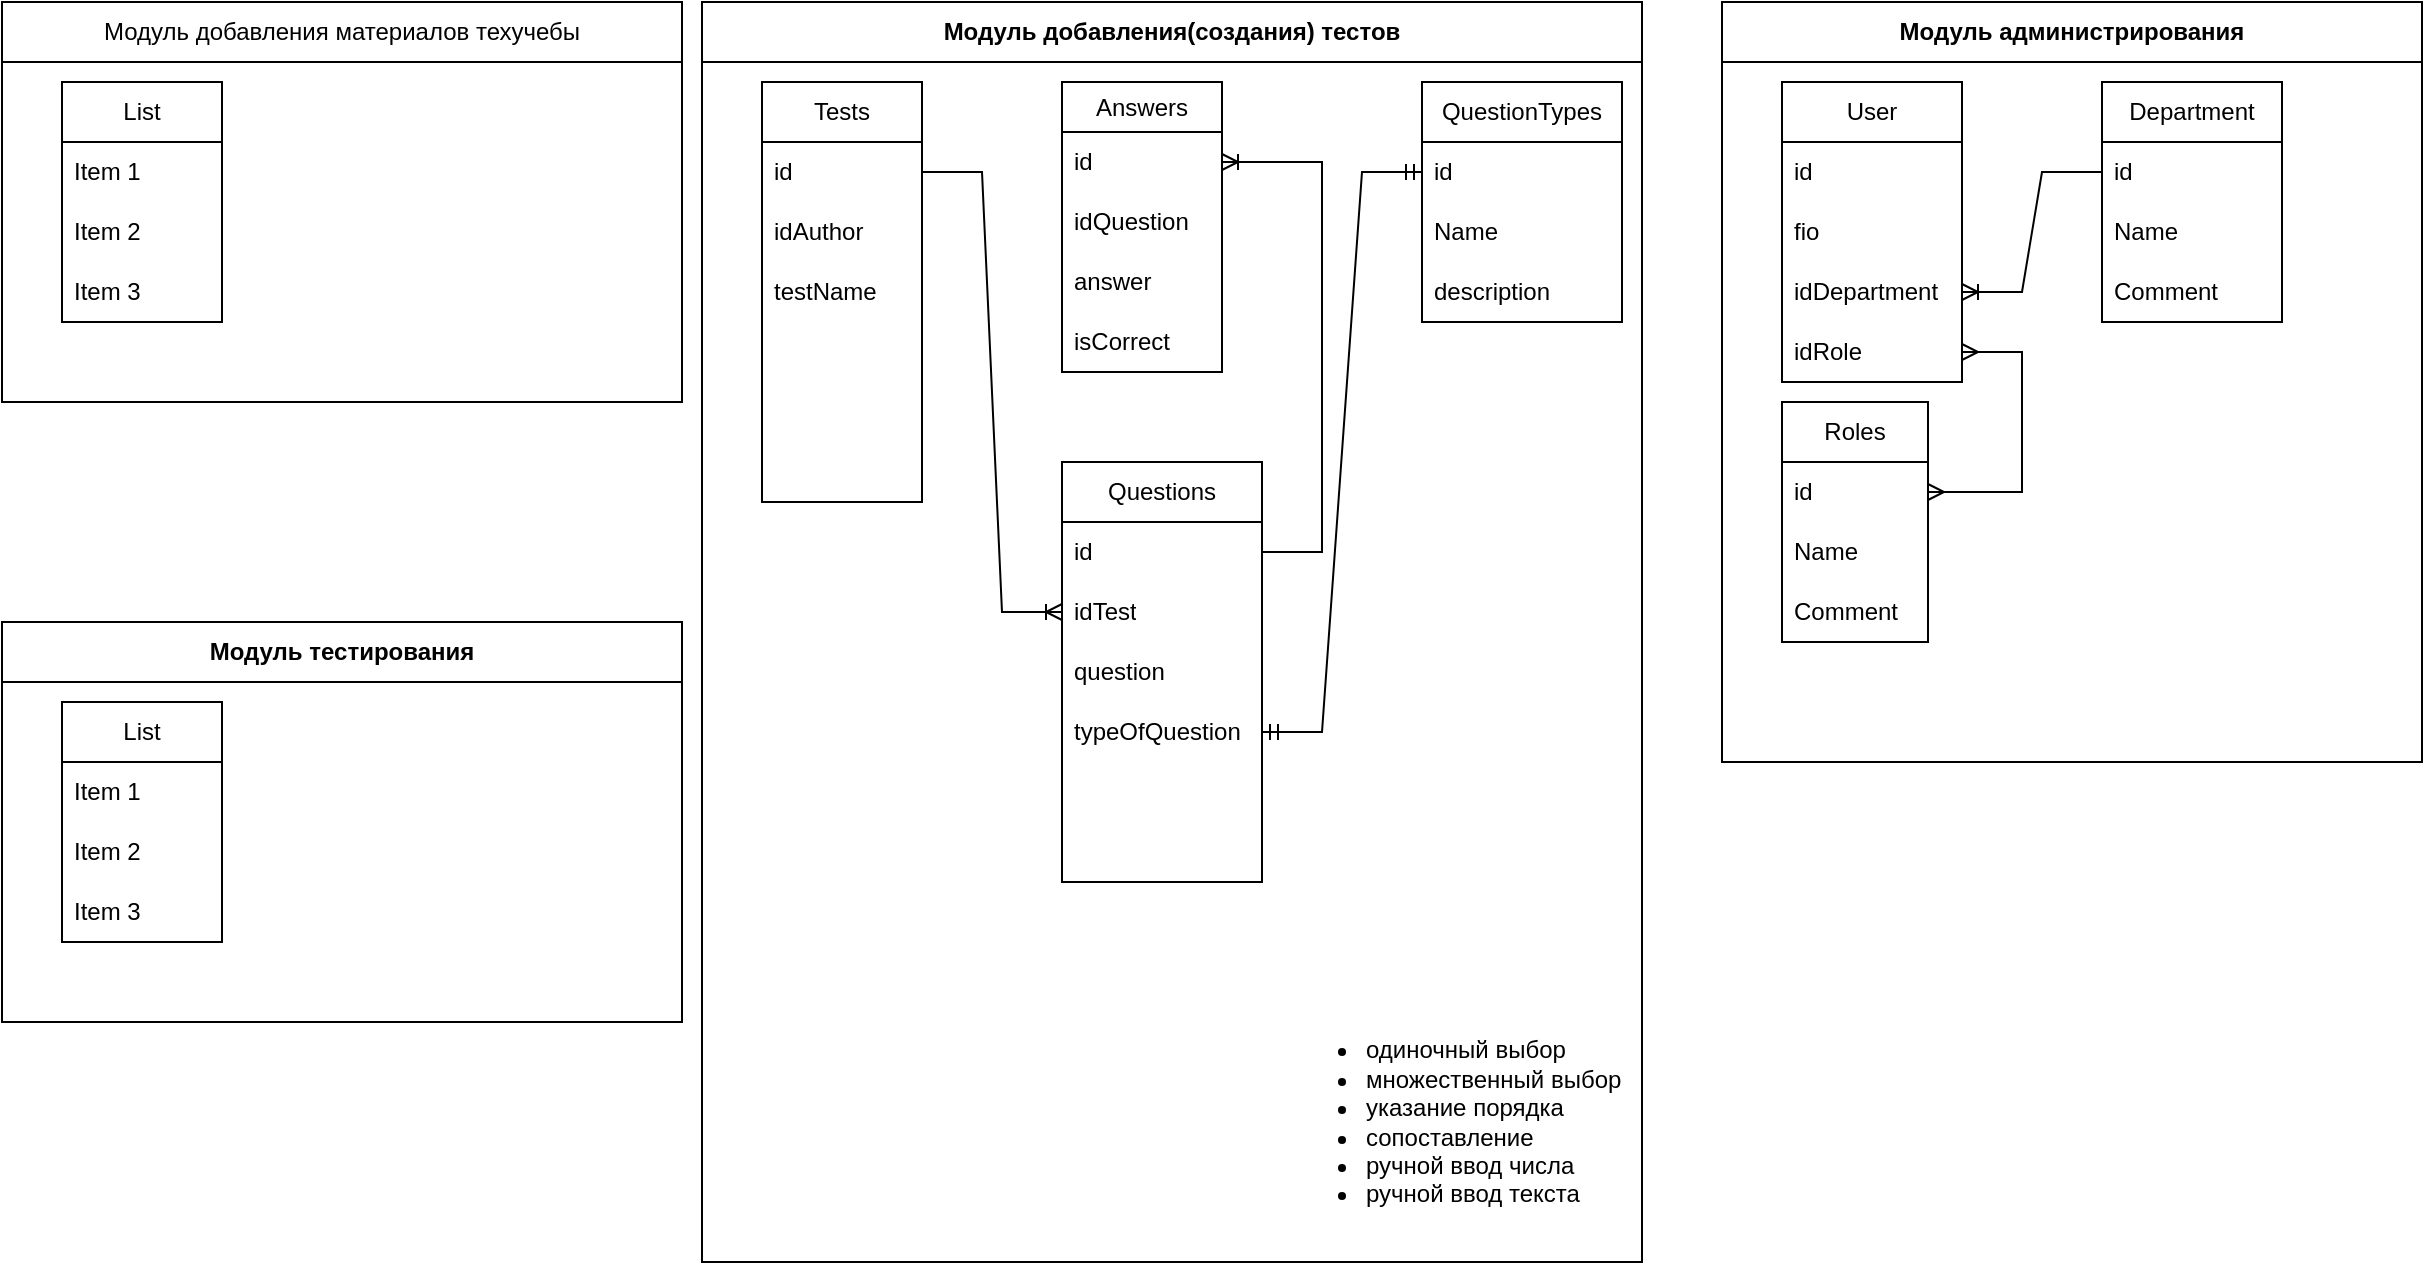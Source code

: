 <mxfile version="20.6.0" type="device"><diagram id="d7I-zBPAM5WEzvyh75w1" name="Страница 1"><mxGraphModel dx="1108" dy="482" grid="1" gridSize="10" guides="1" tooltips="1" connect="1" arrows="1" fold="1" page="1" pageScale="1" pageWidth="827" pageHeight="1169" math="0" shadow="0"><root><mxCell id="0"/><mxCell id="1" parent="0"/><mxCell id="QvEotVwJFfoYaIs1hEDY-12" value="Модуль добавления материалов техучебы" style="swimlane;whiteSpace=wrap;html=1;startSize=30;fontStyle=0" parent="1" vertex="1"><mxGeometry y="20" width="340" height="200" as="geometry"/></mxCell><mxCell id="QvEotVwJFfoYaIs1hEDY-7" value="List" style="swimlane;fontStyle=0;childLayout=stackLayout;horizontal=1;startSize=30;horizontalStack=0;resizeParent=1;resizeParentMax=0;resizeLast=0;collapsible=1;marginBottom=0;whiteSpace=wrap;html=1;" parent="QvEotVwJFfoYaIs1hEDY-12" vertex="1"><mxGeometry x="30" y="40" width="80" height="120" as="geometry"/></mxCell><mxCell id="QvEotVwJFfoYaIs1hEDY-8" value="Item 1" style="text;strokeColor=none;fillColor=none;align=left;verticalAlign=middle;spacingLeft=4;spacingRight=4;overflow=hidden;points=[[0,0.5],[1,0.5]];portConstraint=eastwest;rotatable=0;whiteSpace=wrap;html=1;" parent="QvEotVwJFfoYaIs1hEDY-7" vertex="1"><mxGeometry y="30" width="80" height="30" as="geometry"/></mxCell><mxCell id="QvEotVwJFfoYaIs1hEDY-9" value="Item 2" style="text;strokeColor=none;fillColor=none;align=left;verticalAlign=middle;spacingLeft=4;spacingRight=4;overflow=hidden;points=[[0,0.5],[1,0.5]];portConstraint=eastwest;rotatable=0;whiteSpace=wrap;html=1;" parent="QvEotVwJFfoYaIs1hEDY-7" vertex="1"><mxGeometry y="60" width="80" height="30" as="geometry"/></mxCell><mxCell id="QvEotVwJFfoYaIs1hEDY-10" value="Item 3" style="text;strokeColor=none;fillColor=none;align=left;verticalAlign=middle;spacingLeft=4;spacingRight=4;overflow=hidden;points=[[0,0.5],[1,0.5]];portConstraint=eastwest;rotatable=0;whiteSpace=wrap;html=1;" parent="QvEotVwJFfoYaIs1hEDY-7" vertex="1"><mxGeometry y="90" width="80" height="30" as="geometry"/></mxCell><mxCell id="QvEotVwJFfoYaIs1hEDY-13" value="Модуль добавления(создания) тестов" style="swimlane;whiteSpace=wrap;html=1;startSize=30;" parent="1" vertex="1"><mxGeometry x="350" y="20" width="470" height="630" as="geometry"/></mxCell><mxCell id="QvEotVwJFfoYaIs1hEDY-14" value="Tests" style="swimlane;fontStyle=0;childLayout=stackLayout;horizontal=1;startSize=30;horizontalStack=0;resizeParent=1;resizeParentMax=0;resizeLast=0;collapsible=1;marginBottom=0;whiteSpace=wrap;html=1;" parent="QvEotVwJFfoYaIs1hEDY-13" vertex="1"><mxGeometry x="30" y="40" width="80" height="210" as="geometry"/></mxCell><mxCell id="QvEotVwJFfoYaIs1hEDY-15" value="id" style="text;strokeColor=none;fillColor=none;align=left;verticalAlign=middle;spacingLeft=4;spacingRight=4;overflow=hidden;points=[[0,0.5],[1,0.5]];portConstraint=eastwest;rotatable=0;whiteSpace=wrap;html=1;" parent="QvEotVwJFfoYaIs1hEDY-14" vertex="1"><mxGeometry y="30" width="80" height="30" as="geometry"/></mxCell><mxCell id="QvEotVwJFfoYaIs1hEDY-16" value="idAuthor" style="text;strokeColor=none;fillColor=none;align=left;verticalAlign=middle;spacingLeft=4;spacingRight=4;overflow=hidden;points=[[0,0.5],[1,0.5]];portConstraint=eastwest;rotatable=0;whiteSpace=wrap;html=1;" parent="QvEotVwJFfoYaIs1hEDY-14" vertex="1"><mxGeometry y="60" width="80" height="30" as="geometry"/></mxCell><mxCell id="QvEotVwJFfoYaIs1hEDY-17" value="testName" style="text;strokeColor=none;fillColor=none;align=left;verticalAlign=middle;spacingLeft=4;spacingRight=4;overflow=hidden;points=[[0,0.5],[1,0.5]];portConstraint=eastwest;rotatable=0;whiteSpace=wrap;html=1;" parent="QvEotVwJFfoYaIs1hEDY-14" vertex="1"><mxGeometry y="90" width="80" height="30" as="geometry"/></mxCell><mxCell id="QvEotVwJFfoYaIs1hEDY-50" style="text;strokeColor=none;fillColor=none;align=left;verticalAlign=middle;spacingLeft=4;spacingRight=4;overflow=hidden;points=[[0,0.5],[1,0.5]];portConstraint=eastwest;rotatable=0;whiteSpace=wrap;html=1;" parent="QvEotVwJFfoYaIs1hEDY-14" vertex="1"><mxGeometry y="120" width="80" height="30" as="geometry"/></mxCell><mxCell id="QvEotVwJFfoYaIs1hEDY-51" style="text;strokeColor=none;fillColor=none;align=left;verticalAlign=middle;spacingLeft=4;spacingRight=4;overflow=hidden;points=[[0,0.5],[1,0.5]];portConstraint=eastwest;rotatable=0;whiteSpace=wrap;html=1;" parent="QvEotVwJFfoYaIs1hEDY-14" vertex="1"><mxGeometry y="150" width="80" height="30" as="geometry"/></mxCell><mxCell id="QvEotVwJFfoYaIs1hEDY-52" style="text;strokeColor=none;fillColor=none;align=left;verticalAlign=middle;spacingLeft=4;spacingRight=4;overflow=hidden;points=[[0,0.5],[1,0.5]];portConstraint=eastwest;rotatable=0;whiteSpace=wrap;html=1;" parent="QvEotVwJFfoYaIs1hEDY-14" vertex="1"><mxGeometry y="180" width="80" height="30" as="geometry"/></mxCell><mxCell id="QvEotVwJFfoYaIs1hEDY-53" value="Questions" style="swimlane;fontStyle=0;childLayout=stackLayout;horizontal=1;startSize=30;horizontalStack=0;resizeParent=1;resizeParentMax=0;resizeLast=0;collapsible=1;marginBottom=0;whiteSpace=wrap;html=1;" parent="QvEotVwJFfoYaIs1hEDY-13" vertex="1"><mxGeometry x="180" y="230" width="100" height="210" as="geometry"><mxRectangle x="180" y="200" width="90" height="30" as="alternateBounds"/></mxGeometry></mxCell><mxCell id="QvEotVwJFfoYaIs1hEDY-54" value="id" style="text;strokeColor=none;fillColor=none;align=left;verticalAlign=middle;spacingLeft=4;spacingRight=4;overflow=hidden;points=[[0,0.5],[1,0.5]];portConstraint=eastwest;rotatable=0;whiteSpace=wrap;html=1;" parent="QvEotVwJFfoYaIs1hEDY-53" vertex="1"><mxGeometry y="30" width="100" height="30" as="geometry"/></mxCell><mxCell id="QvEotVwJFfoYaIs1hEDY-55" value="idTest" style="text;strokeColor=none;fillColor=none;align=left;verticalAlign=middle;spacingLeft=4;spacingRight=4;overflow=hidden;points=[[0,0.5],[1,0.5]];portConstraint=eastwest;rotatable=0;whiteSpace=wrap;html=1;" parent="QvEotVwJFfoYaIs1hEDY-53" vertex="1"><mxGeometry y="60" width="100" height="30" as="geometry"/></mxCell><mxCell id="QvEotVwJFfoYaIs1hEDY-56" value="question" style="text;strokeColor=none;fillColor=none;align=left;verticalAlign=middle;spacingLeft=4;spacingRight=4;overflow=hidden;points=[[0,0.5],[1,0.5]];portConstraint=eastwest;rotatable=0;whiteSpace=wrap;html=1;" parent="QvEotVwJFfoYaIs1hEDY-53" vertex="1"><mxGeometry y="90" width="100" height="30" as="geometry"/></mxCell><mxCell id="QvEotVwJFfoYaIs1hEDY-57" value="typeOfQuestion" style="text;strokeColor=none;fillColor=none;align=left;verticalAlign=middle;spacingLeft=4;spacingRight=4;overflow=hidden;points=[[0,0.5],[1,0.5]];portConstraint=eastwest;rotatable=0;whiteSpace=wrap;html=1;" parent="QvEotVwJFfoYaIs1hEDY-53" vertex="1"><mxGeometry y="120" width="100" height="30" as="geometry"/></mxCell><mxCell id="QvEotVwJFfoYaIs1hEDY-58" style="text;strokeColor=none;fillColor=none;align=left;verticalAlign=middle;spacingLeft=4;spacingRight=4;overflow=hidden;points=[[0,0.5],[1,0.5]];portConstraint=eastwest;rotatable=0;whiteSpace=wrap;html=1;" parent="QvEotVwJFfoYaIs1hEDY-53" vertex="1"><mxGeometry y="150" width="100" height="30" as="geometry"/></mxCell><mxCell id="QvEotVwJFfoYaIs1hEDY-59" style="text;strokeColor=none;fillColor=none;align=left;verticalAlign=middle;spacingLeft=4;spacingRight=4;overflow=hidden;points=[[0,0.5],[1,0.5]];portConstraint=eastwest;rotatable=0;whiteSpace=wrap;html=1;" parent="QvEotVwJFfoYaIs1hEDY-53" vertex="1"><mxGeometry y="180" width="100" height="30" as="geometry"/></mxCell><mxCell id="QvEotVwJFfoYaIs1hEDY-67" value="" style="edgeStyle=entityRelationEdgeStyle;fontSize=12;html=1;endArrow=ERmandOne;startArrow=ERmandOne;rounded=0;" parent="QvEotVwJFfoYaIs1hEDY-13" source="QvEotVwJFfoYaIs1hEDY-57" target="QvEotVwJFfoYaIs1hEDY-61" edge="1"><mxGeometry width="100" height="100" relative="1" as="geometry"><mxPoint x="170" y="230" as="sourcePoint"/><mxPoint x="270" y="130" as="targetPoint"/></mxGeometry></mxCell><mxCell id="QvEotVwJFfoYaIs1hEDY-68" value="" style="edgeStyle=entityRelationEdgeStyle;fontSize=12;html=1;endArrow=ERoneToMany;rounded=0;" parent="QvEotVwJFfoYaIs1hEDY-13" source="QvEotVwJFfoYaIs1hEDY-15" target="QvEotVwJFfoYaIs1hEDY-55" edge="1"><mxGeometry width="100" height="100" relative="1" as="geometry"><mxPoint x="130" y="240" as="sourcePoint"/><mxPoint x="230" y="140" as="targetPoint"/></mxGeometry></mxCell><mxCell id="QvEotVwJFfoYaIs1hEDY-69" value="Answers" style="swimlane;fontStyle=0;childLayout=stackLayout;horizontal=1;startSize=25;horizontalStack=0;resizeParent=1;resizeParentMax=0;resizeLast=0;collapsible=1;marginBottom=0;whiteSpace=wrap;html=1;" parent="QvEotVwJFfoYaIs1hEDY-13" vertex="1"><mxGeometry x="180" y="40" width="80" height="145" as="geometry"/></mxCell><mxCell id="QvEotVwJFfoYaIs1hEDY-70" value="id" style="text;strokeColor=none;fillColor=none;align=left;verticalAlign=middle;spacingLeft=4;spacingRight=4;overflow=hidden;points=[[0,0.5],[1,0.5]];portConstraint=eastwest;rotatable=0;whiteSpace=wrap;html=1;" parent="QvEotVwJFfoYaIs1hEDY-69" vertex="1"><mxGeometry y="25" width="80" height="30" as="geometry"/></mxCell><mxCell id="QvEotVwJFfoYaIs1hEDY-71" value="idQuestion" style="text;strokeColor=none;fillColor=none;align=left;verticalAlign=middle;spacingLeft=4;spacingRight=4;overflow=hidden;points=[[0,0.5],[1,0.5]];portConstraint=eastwest;rotatable=0;whiteSpace=wrap;html=1;" parent="QvEotVwJFfoYaIs1hEDY-69" vertex="1"><mxGeometry y="55" width="80" height="30" as="geometry"/></mxCell><mxCell id="QvEotVwJFfoYaIs1hEDY-72" value="answer" style="text;strokeColor=none;fillColor=none;align=left;verticalAlign=middle;spacingLeft=4;spacingRight=4;overflow=hidden;points=[[0,0.5],[1,0.5]];portConstraint=eastwest;rotatable=0;whiteSpace=wrap;html=1;" parent="QvEotVwJFfoYaIs1hEDY-69" vertex="1"><mxGeometry y="85" width="80" height="30" as="geometry"/></mxCell><mxCell id="QvEotVwJFfoYaIs1hEDY-75" value="isCorrect" style="text;strokeColor=none;fillColor=none;align=left;verticalAlign=middle;spacingLeft=4;spacingRight=4;overflow=hidden;points=[[0,0.5],[1,0.5]];portConstraint=eastwest;rotatable=0;whiteSpace=wrap;html=1;" parent="QvEotVwJFfoYaIs1hEDY-69" vertex="1"><mxGeometry y="115" width="80" height="30" as="geometry"/></mxCell><mxCell id="QvEotVwJFfoYaIs1hEDY-73" value="" style="edgeStyle=entityRelationEdgeStyle;fontSize=12;html=1;endArrow=ERoneToMany;rounded=0;" parent="QvEotVwJFfoYaIs1hEDY-13" source="QvEotVwJFfoYaIs1hEDY-54" target="QvEotVwJFfoYaIs1hEDY-70" edge="1"><mxGeometry width="100" height="100" relative="1" as="geometry"><mxPoint x="130" y="240" as="sourcePoint"/><mxPoint x="230" y="140" as="targetPoint"/></mxGeometry></mxCell><mxCell id="QvEotVwJFfoYaIs1hEDY-60" value="QuestionTypes" style="swimlane;fontStyle=0;childLayout=stackLayout;horizontal=1;startSize=30;horizontalStack=0;resizeParent=1;resizeParentMax=0;resizeLast=0;collapsible=1;marginBottom=0;whiteSpace=wrap;html=1;" parent="QvEotVwJFfoYaIs1hEDY-13" vertex="1"><mxGeometry x="360" y="40" width="100" height="120" as="geometry"/></mxCell><mxCell id="QvEotVwJFfoYaIs1hEDY-61" value="id" style="text;strokeColor=none;fillColor=none;align=left;verticalAlign=middle;spacingLeft=4;spacingRight=4;overflow=hidden;points=[[0,0.5],[1,0.5]];portConstraint=eastwest;rotatable=0;whiteSpace=wrap;html=1;" parent="QvEotVwJFfoYaIs1hEDY-60" vertex="1"><mxGeometry y="30" width="100" height="30" as="geometry"/></mxCell><mxCell id="QvEotVwJFfoYaIs1hEDY-62" value="Name" style="text;strokeColor=none;fillColor=none;align=left;verticalAlign=middle;spacingLeft=4;spacingRight=4;overflow=hidden;points=[[0,0.5],[1,0.5]];portConstraint=eastwest;rotatable=0;whiteSpace=wrap;html=1;" parent="QvEotVwJFfoYaIs1hEDY-60" vertex="1"><mxGeometry y="60" width="100" height="30" as="geometry"/></mxCell><mxCell id="QvEotVwJFfoYaIs1hEDY-63" value="description" style="text;strokeColor=none;fillColor=none;align=left;verticalAlign=middle;spacingLeft=4;spacingRight=4;overflow=hidden;points=[[0,0.5],[1,0.5]];portConstraint=eastwest;rotatable=0;whiteSpace=wrap;html=1;" parent="QvEotVwJFfoYaIs1hEDY-60" vertex="1"><mxGeometry y="90" width="100" height="30" as="geometry"/></mxCell><mxCell id="0ZQ5cbogIZvacXiDDmxe-1" value="&lt;ul&gt;&lt;li&gt;одиночный выбор&lt;/li&gt;&lt;li&gt;множественный выбор&lt;/li&gt;&lt;li&gt;указание порядка&lt;/li&gt;&lt;li&gt;сопоставление&lt;/li&gt;&lt;li&gt;ручной ввод числа&lt;/li&gt;&lt;li&gt;ручной ввод текста&lt;/li&gt;&lt;/ul&gt;" style="text;strokeColor=none;fillColor=none;html=1;whiteSpace=wrap;verticalAlign=middle;overflow=hidden;" vertex="1" parent="QvEotVwJFfoYaIs1hEDY-13"><mxGeometry x="290" y="500" width="170" height="120" as="geometry"/></mxCell><mxCell id="QvEotVwJFfoYaIs1hEDY-18" value="Модуль тестирования" style="swimlane;whiteSpace=wrap;html=1;startSize=30;" parent="1" vertex="1"><mxGeometry y="330" width="340" height="200" as="geometry"/></mxCell><mxCell id="QvEotVwJFfoYaIs1hEDY-19" value="List" style="swimlane;fontStyle=0;childLayout=stackLayout;horizontal=1;startSize=30;horizontalStack=0;resizeParent=1;resizeParentMax=0;resizeLast=0;collapsible=1;marginBottom=0;whiteSpace=wrap;html=1;" parent="QvEotVwJFfoYaIs1hEDY-18" vertex="1"><mxGeometry x="30" y="40" width="80" height="120" as="geometry"/></mxCell><mxCell id="QvEotVwJFfoYaIs1hEDY-20" value="Item 1" style="text;strokeColor=none;fillColor=none;align=left;verticalAlign=middle;spacingLeft=4;spacingRight=4;overflow=hidden;points=[[0,0.5],[1,0.5]];portConstraint=eastwest;rotatable=0;whiteSpace=wrap;html=1;" parent="QvEotVwJFfoYaIs1hEDY-19" vertex="1"><mxGeometry y="30" width="80" height="30" as="geometry"/></mxCell><mxCell id="QvEotVwJFfoYaIs1hEDY-21" value="Item 2" style="text;strokeColor=none;fillColor=none;align=left;verticalAlign=middle;spacingLeft=4;spacingRight=4;overflow=hidden;points=[[0,0.5],[1,0.5]];portConstraint=eastwest;rotatable=0;whiteSpace=wrap;html=1;" parent="QvEotVwJFfoYaIs1hEDY-19" vertex="1"><mxGeometry y="60" width="80" height="30" as="geometry"/></mxCell><mxCell id="QvEotVwJFfoYaIs1hEDY-22" value="Item 3" style="text;strokeColor=none;fillColor=none;align=left;verticalAlign=middle;spacingLeft=4;spacingRight=4;overflow=hidden;points=[[0,0.5],[1,0.5]];portConstraint=eastwest;rotatable=0;whiteSpace=wrap;html=1;" parent="QvEotVwJFfoYaIs1hEDY-19" vertex="1"><mxGeometry y="90" width="80" height="30" as="geometry"/></mxCell><mxCell id="QvEotVwJFfoYaIs1hEDY-23" value="Модуль администрирования" style="swimlane;whiteSpace=wrap;html=1;startSize=30;" parent="1" vertex="1"><mxGeometry x="860" y="20" width="350" height="380" as="geometry"/></mxCell><mxCell id="QvEotVwJFfoYaIs1hEDY-24" value="User" style="swimlane;fontStyle=0;childLayout=stackLayout;horizontal=1;startSize=30;horizontalStack=0;resizeParent=1;resizeParentMax=0;resizeLast=0;collapsible=1;marginBottom=0;whiteSpace=wrap;html=1;" parent="QvEotVwJFfoYaIs1hEDY-23" vertex="1"><mxGeometry x="30" y="40" width="90" height="150" as="geometry"/></mxCell><mxCell id="QvEotVwJFfoYaIs1hEDY-25" value="id" style="text;strokeColor=none;fillColor=none;align=left;verticalAlign=middle;spacingLeft=4;spacingRight=4;overflow=hidden;points=[[0,0.5],[1,0.5]];portConstraint=eastwest;rotatable=0;whiteSpace=wrap;html=1;" parent="QvEotVwJFfoYaIs1hEDY-24" vertex="1"><mxGeometry y="30" width="90" height="30" as="geometry"/></mxCell><mxCell id="QvEotVwJFfoYaIs1hEDY-26" value="fio" style="text;strokeColor=none;fillColor=none;align=left;verticalAlign=middle;spacingLeft=4;spacingRight=4;overflow=hidden;points=[[0,0.5],[1,0.5]];portConstraint=eastwest;rotatable=0;whiteSpace=wrap;html=1;" parent="QvEotVwJFfoYaIs1hEDY-24" vertex="1"><mxGeometry y="60" width="90" height="30" as="geometry"/></mxCell><mxCell id="QvEotVwJFfoYaIs1hEDY-39" value="idDepartment" style="text;strokeColor=none;fillColor=none;align=left;verticalAlign=middle;spacingLeft=4;spacingRight=4;overflow=hidden;points=[[0,0.5],[1,0.5]];portConstraint=eastwest;rotatable=0;whiteSpace=wrap;html=1;" parent="QvEotVwJFfoYaIs1hEDY-24" vertex="1"><mxGeometry y="90" width="90" height="30" as="geometry"/></mxCell><mxCell id="QvEotVwJFfoYaIs1hEDY-48" value="idRole" style="text;strokeColor=none;fillColor=none;align=left;verticalAlign=middle;spacingLeft=4;spacingRight=4;overflow=hidden;points=[[0,0.5],[1,0.5]];portConstraint=eastwest;rotatable=0;whiteSpace=wrap;html=1;" parent="QvEotVwJFfoYaIs1hEDY-24" vertex="1"><mxGeometry y="120" width="90" height="30" as="geometry"/></mxCell><mxCell id="QvEotVwJFfoYaIs1hEDY-28" value="Department" style="swimlane;fontStyle=0;childLayout=stackLayout;horizontal=1;startSize=30;horizontalStack=0;resizeParent=1;resizeParentMax=0;resizeLast=0;collapsible=1;marginBottom=0;whiteSpace=wrap;html=1;" parent="QvEotVwJFfoYaIs1hEDY-23" vertex="1"><mxGeometry x="190" y="40" width="90" height="120" as="geometry"><mxRectangle x="120" y="40" width="130" height="30" as="alternateBounds"/></mxGeometry></mxCell><mxCell id="QvEotVwJFfoYaIs1hEDY-29" value="id" style="text;strokeColor=none;fillColor=none;align=left;verticalAlign=middle;spacingLeft=4;spacingRight=4;overflow=hidden;points=[[0,0.5],[1,0.5]];portConstraint=eastwest;rotatable=0;whiteSpace=wrap;html=1;" parent="QvEotVwJFfoYaIs1hEDY-28" vertex="1"><mxGeometry y="30" width="90" height="30" as="geometry"/></mxCell><mxCell id="QvEotVwJFfoYaIs1hEDY-30" value="Name" style="text;strokeColor=none;fillColor=none;align=left;verticalAlign=middle;spacingLeft=4;spacingRight=4;overflow=hidden;points=[[0,0.5],[1,0.5]];portConstraint=eastwest;rotatable=0;whiteSpace=wrap;html=1;" parent="QvEotVwJFfoYaIs1hEDY-28" vertex="1"><mxGeometry y="60" width="90" height="30" as="geometry"/></mxCell><mxCell id="QvEotVwJFfoYaIs1hEDY-38" value="Comment" style="text;strokeColor=none;fillColor=none;align=left;verticalAlign=middle;spacingLeft=4;spacingRight=4;overflow=hidden;points=[[0,0.5],[1,0.5]];portConstraint=eastwest;rotatable=0;whiteSpace=wrap;html=1;" parent="QvEotVwJFfoYaIs1hEDY-28" vertex="1"><mxGeometry y="90" width="90" height="30" as="geometry"/></mxCell><mxCell id="QvEotVwJFfoYaIs1hEDY-41" value="" style="edgeStyle=entityRelationEdgeStyle;fontSize=12;html=1;endArrow=ERoneToMany;rounded=0;" parent="QvEotVwJFfoYaIs1hEDY-23" source="QvEotVwJFfoYaIs1hEDY-29" target="QvEotVwJFfoYaIs1hEDY-39" edge="1"><mxGeometry width="100" height="100" relative="1" as="geometry"><mxPoint x="140" y="180" as="sourcePoint"/><mxPoint x="240" y="80" as="targetPoint"/></mxGeometry></mxCell><mxCell id="QvEotVwJFfoYaIs1hEDY-49" value="" style="edgeStyle=entityRelationEdgeStyle;fontSize=12;html=1;endArrow=ERmany;startArrow=ERmany;rounded=0;" parent="QvEotVwJFfoYaIs1hEDY-23" source="QvEotVwJFfoYaIs1hEDY-48" target="QvEotVwJFfoYaIs1hEDY-44" edge="1"><mxGeometry width="100" height="100" relative="1" as="geometry"><mxPoint x="130" y="170" as="sourcePoint"/><mxPoint x="230" y="70" as="targetPoint"/></mxGeometry></mxCell><mxCell id="QvEotVwJFfoYaIs1hEDY-43" value="Roles" style="swimlane;fontStyle=0;childLayout=stackLayout;horizontal=1;startSize=30;horizontalStack=0;resizeParent=1;resizeParentMax=0;resizeLast=0;collapsible=1;marginBottom=0;whiteSpace=wrap;html=1;" parent="QvEotVwJFfoYaIs1hEDY-23" vertex="1"><mxGeometry x="30" y="200" width="73" height="120" as="geometry"><mxRectangle x="120" y="40" width="130" height="30" as="alternateBounds"/></mxGeometry></mxCell><mxCell id="QvEotVwJFfoYaIs1hEDY-44" value="id" style="text;strokeColor=none;fillColor=none;align=left;verticalAlign=middle;spacingLeft=4;spacingRight=4;overflow=hidden;points=[[0,0.5],[1,0.5]];portConstraint=eastwest;rotatable=0;whiteSpace=wrap;html=1;" parent="QvEotVwJFfoYaIs1hEDY-43" vertex="1"><mxGeometry y="30" width="73" height="30" as="geometry"/></mxCell><mxCell id="QvEotVwJFfoYaIs1hEDY-45" value="Name" style="text;strokeColor=none;fillColor=none;align=left;verticalAlign=middle;spacingLeft=4;spacingRight=4;overflow=hidden;points=[[0,0.5],[1,0.5]];portConstraint=eastwest;rotatable=0;whiteSpace=wrap;html=1;" parent="QvEotVwJFfoYaIs1hEDY-43" vertex="1"><mxGeometry y="60" width="73" height="30" as="geometry"/></mxCell><mxCell id="QvEotVwJFfoYaIs1hEDY-46" value="Comment" style="text;strokeColor=none;fillColor=none;align=left;verticalAlign=middle;spacingLeft=4;spacingRight=4;overflow=hidden;points=[[0,0.5],[1,0.5]];portConstraint=eastwest;rotatable=0;whiteSpace=wrap;html=1;" parent="QvEotVwJFfoYaIs1hEDY-43" vertex="1"><mxGeometry y="90" width="73" height="30" as="geometry"/></mxCell></root></mxGraphModel></diagram></mxfile>